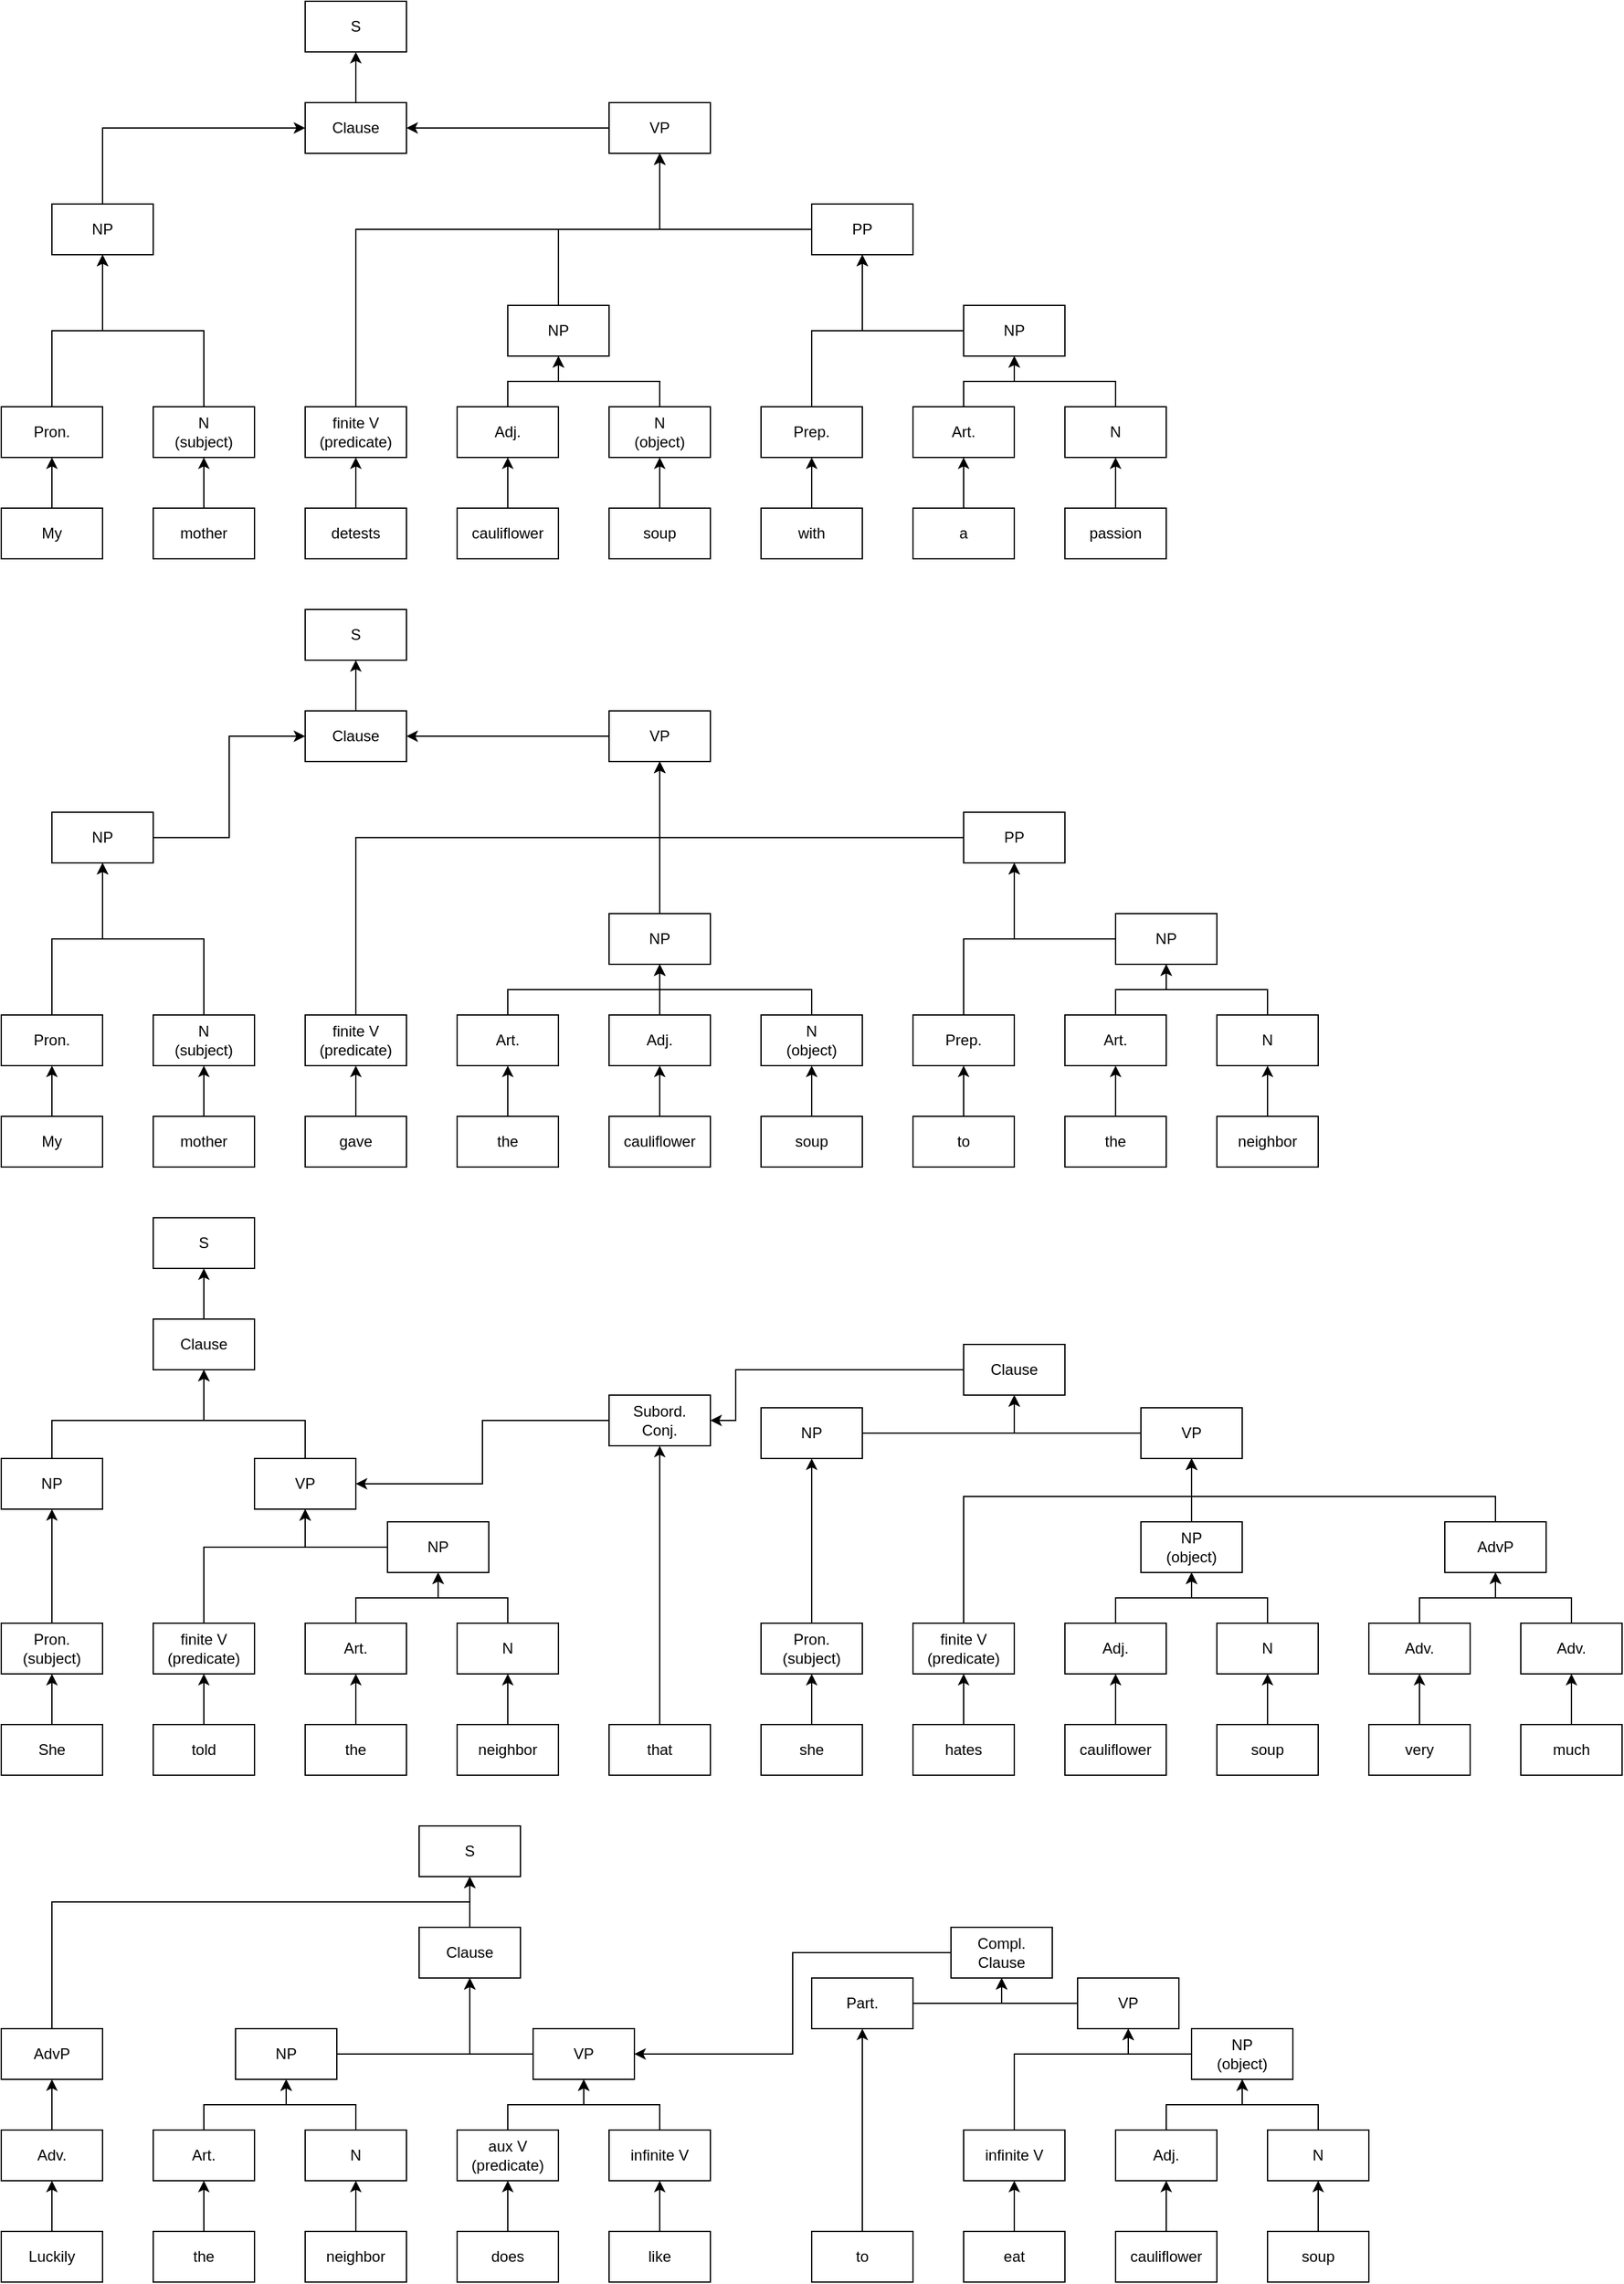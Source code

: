 <mxfile version="13.9.7" type="device"><diagram id="Lov82mdwxHH2SQ1oH3or" name="Page-1"><mxGraphModel dx="1669" dy="843" grid="1" gridSize="10" guides="1" tooltips="0" connect="1" arrows="1" fold="1" page="1" pageScale="1" pageWidth="850" pageHeight="1100" math="0" shadow="0"><root><mxCell id="0"/><mxCell id="1" parent="0"/><mxCell id="cHuXBYVcxL9ldxtEDWFz-33" style="edgeStyle=orthogonalEdgeStyle;rounded=0;orthogonalLoop=1;jettySize=auto;html=1;" parent="1" source="cHuXBYVcxL9ldxtEDWFz-1" target="cHuXBYVcxL9ldxtEDWFz-10" edge="1"><mxGeometry relative="1" as="geometry"/></mxCell><mxCell id="cHuXBYVcxL9ldxtEDWFz-1" value="&lt;div&gt;My&lt;/div&gt;" style="rounded=0;whiteSpace=wrap;html=1;" parent="1" vertex="1"><mxGeometry x="80" y="520" width="80" height="40" as="geometry"/></mxCell><mxCell id="cHuXBYVcxL9ldxtEDWFz-32" style="edgeStyle=orthogonalEdgeStyle;rounded=0;orthogonalLoop=1;jettySize=auto;html=1;" parent="1" source="cHuXBYVcxL9ldxtEDWFz-3" target="cHuXBYVcxL9ldxtEDWFz-11" edge="1"><mxGeometry relative="1" as="geometry"/></mxCell><mxCell id="cHuXBYVcxL9ldxtEDWFz-3" value="mother" style="rounded=0;whiteSpace=wrap;html=1;" parent="1" vertex="1"><mxGeometry x="200" y="520" width="80" height="40" as="geometry"/></mxCell><mxCell id="cHuXBYVcxL9ldxtEDWFz-31" style="edgeStyle=orthogonalEdgeStyle;rounded=0;orthogonalLoop=1;jettySize=auto;html=1;" parent="1" source="cHuXBYVcxL9ldxtEDWFz-4" target="cHuXBYVcxL9ldxtEDWFz-12" edge="1"><mxGeometry relative="1" as="geometry"/></mxCell><mxCell id="cHuXBYVcxL9ldxtEDWFz-4" value="detests" style="rounded=0;whiteSpace=wrap;html=1;" parent="1" vertex="1"><mxGeometry x="320" y="520" width="80" height="40" as="geometry"/></mxCell><mxCell id="cHuXBYVcxL9ldxtEDWFz-30" style="edgeStyle=orthogonalEdgeStyle;rounded=0;orthogonalLoop=1;jettySize=auto;html=1;" parent="1" source="cHuXBYVcxL9ldxtEDWFz-5" target="cHuXBYVcxL9ldxtEDWFz-13" edge="1"><mxGeometry relative="1" as="geometry"/></mxCell><mxCell id="cHuXBYVcxL9ldxtEDWFz-5" value="cauliflower" style="rounded=0;whiteSpace=wrap;html=1;" parent="1" vertex="1"><mxGeometry x="440" y="520" width="80" height="40" as="geometry"/></mxCell><mxCell id="cHuXBYVcxL9ldxtEDWFz-29" style="edgeStyle=orthogonalEdgeStyle;rounded=0;orthogonalLoop=1;jettySize=auto;html=1;entryX=0.5;entryY=1;entryDx=0;entryDy=0;" parent="1" source="cHuXBYVcxL9ldxtEDWFz-6" target="cHuXBYVcxL9ldxtEDWFz-14" edge="1"><mxGeometry relative="1" as="geometry"/></mxCell><mxCell id="cHuXBYVcxL9ldxtEDWFz-6" value="soup" style="rounded=0;whiteSpace=wrap;html=1;" parent="1" vertex="1"><mxGeometry x="560" y="520" width="80" height="40" as="geometry"/></mxCell><mxCell id="cHuXBYVcxL9ldxtEDWFz-28" style="edgeStyle=orthogonalEdgeStyle;rounded=0;orthogonalLoop=1;jettySize=auto;html=1;entryX=0.5;entryY=1;entryDx=0;entryDy=0;" parent="1" source="cHuXBYVcxL9ldxtEDWFz-7" target="cHuXBYVcxL9ldxtEDWFz-15" edge="1"><mxGeometry relative="1" as="geometry"/></mxCell><mxCell id="cHuXBYVcxL9ldxtEDWFz-7" value="with" style="rounded=0;whiteSpace=wrap;html=1;" parent="1" vertex="1"><mxGeometry x="680" y="520" width="80" height="40" as="geometry"/></mxCell><mxCell id="cHuXBYVcxL9ldxtEDWFz-26" style="edgeStyle=orthogonalEdgeStyle;rounded=0;orthogonalLoop=1;jettySize=auto;html=1;entryX=0.5;entryY=1;entryDx=0;entryDy=0;" parent="1" source="cHuXBYVcxL9ldxtEDWFz-8" target="cHuXBYVcxL9ldxtEDWFz-16" edge="1"><mxGeometry relative="1" as="geometry"/></mxCell><mxCell id="cHuXBYVcxL9ldxtEDWFz-8" value="a" style="rounded=0;whiteSpace=wrap;html=1;" parent="1" vertex="1"><mxGeometry x="800" y="520" width="80" height="40" as="geometry"/></mxCell><mxCell id="cHuXBYVcxL9ldxtEDWFz-27" style="edgeStyle=orthogonalEdgeStyle;rounded=0;orthogonalLoop=1;jettySize=auto;html=1;" parent="1" source="cHuXBYVcxL9ldxtEDWFz-9" target="cHuXBYVcxL9ldxtEDWFz-17" edge="1"><mxGeometry relative="1" as="geometry"/></mxCell><mxCell id="cHuXBYVcxL9ldxtEDWFz-9" value="passion" style="rounded=0;whiteSpace=wrap;html=1;" parent="1" vertex="1"><mxGeometry x="920" y="520" width="80" height="40" as="geometry"/></mxCell><mxCell id="cHuXBYVcxL9ldxtEDWFz-34" style="edgeStyle=orthogonalEdgeStyle;rounded=0;orthogonalLoop=1;jettySize=auto;html=1;" parent="1" source="cHuXBYVcxL9ldxtEDWFz-10" target="cHuXBYVcxL9ldxtEDWFz-18" edge="1"><mxGeometry relative="1" as="geometry"/></mxCell><mxCell id="cHuXBYVcxL9ldxtEDWFz-10" value="Pron." style="rounded=0;whiteSpace=wrap;html=1;" parent="1" vertex="1"><mxGeometry x="80" y="440" width="80" height="40" as="geometry"/></mxCell><mxCell id="cHuXBYVcxL9ldxtEDWFz-35" style="edgeStyle=orthogonalEdgeStyle;rounded=0;orthogonalLoop=1;jettySize=auto;html=1;" parent="1" source="cHuXBYVcxL9ldxtEDWFz-11" target="cHuXBYVcxL9ldxtEDWFz-18" edge="1"><mxGeometry relative="1" as="geometry"/></mxCell><mxCell id="cHuXBYVcxL9ldxtEDWFz-11" value="N&lt;br&gt;(subject)" style="rounded=0;whiteSpace=wrap;html=1;" parent="1" vertex="1"><mxGeometry x="200" y="440" width="80" height="40" as="geometry"/></mxCell><mxCell id="UGsY1b5P3-I2rY5894n2-2" style="edgeStyle=orthogonalEdgeStyle;rounded=0;orthogonalLoop=1;jettySize=auto;html=1;" edge="1" parent="1" source="cHuXBYVcxL9ldxtEDWFz-12" target="cHuXBYVcxL9ldxtEDWFz-25"><mxGeometry relative="1" as="geometry"><Array as="points"><mxPoint x="360" y="300"/><mxPoint x="600" y="300"/></Array></mxGeometry></mxCell><mxCell id="cHuXBYVcxL9ldxtEDWFz-12" value="finite V&lt;br&gt;(predicate)" style="rounded=0;whiteSpace=wrap;html=1;" parent="1" vertex="1"><mxGeometry x="320" y="440" width="80" height="40" as="geometry"/></mxCell><mxCell id="cHuXBYVcxL9ldxtEDWFz-36" style="edgeStyle=orthogonalEdgeStyle;rounded=0;orthogonalLoop=1;jettySize=auto;html=1;" parent="1" source="cHuXBYVcxL9ldxtEDWFz-13" target="cHuXBYVcxL9ldxtEDWFz-22" edge="1"><mxGeometry relative="1" as="geometry"/></mxCell><mxCell id="cHuXBYVcxL9ldxtEDWFz-13" value="Adj." style="rounded=0;whiteSpace=wrap;html=1;" parent="1" vertex="1"><mxGeometry x="440" y="440" width="80" height="40" as="geometry"/></mxCell><mxCell id="cHuXBYVcxL9ldxtEDWFz-38" style="edgeStyle=orthogonalEdgeStyle;rounded=0;orthogonalLoop=1;jettySize=auto;html=1;" parent="1" source="cHuXBYVcxL9ldxtEDWFz-14" target="cHuXBYVcxL9ldxtEDWFz-22" edge="1"><mxGeometry relative="1" as="geometry"/></mxCell><mxCell id="cHuXBYVcxL9ldxtEDWFz-14" value="N&lt;br&gt;(object)" style="rounded=0;whiteSpace=wrap;html=1;" parent="1" vertex="1"><mxGeometry x="560" y="440" width="80" height="40" as="geometry"/></mxCell><mxCell id="cHuXBYVcxL9ldxtEDWFz-41" style="edgeStyle=orthogonalEdgeStyle;rounded=0;orthogonalLoop=1;jettySize=auto;html=1;" parent="1" source="cHuXBYVcxL9ldxtEDWFz-15" target="cHuXBYVcxL9ldxtEDWFz-23" edge="1"><mxGeometry relative="1" as="geometry"/></mxCell><mxCell id="cHuXBYVcxL9ldxtEDWFz-15" value="Prep." style="rounded=0;whiteSpace=wrap;html=1;" parent="1" vertex="1"><mxGeometry x="680" y="440" width="80" height="40" as="geometry"/></mxCell><mxCell id="cHuXBYVcxL9ldxtEDWFz-39" style="edgeStyle=orthogonalEdgeStyle;rounded=0;orthogonalLoop=1;jettySize=auto;html=1;" parent="1" source="cHuXBYVcxL9ldxtEDWFz-16" target="cHuXBYVcxL9ldxtEDWFz-24" edge="1"><mxGeometry relative="1" as="geometry"/></mxCell><mxCell id="cHuXBYVcxL9ldxtEDWFz-16" value="Art." style="rounded=0;whiteSpace=wrap;html=1;" parent="1" vertex="1"><mxGeometry x="800" y="440" width="80" height="40" as="geometry"/></mxCell><mxCell id="cHuXBYVcxL9ldxtEDWFz-40" style="edgeStyle=orthogonalEdgeStyle;rounded=0;orthogonalLoop=1;jettySize=auto;html=1;" parent="1" source="cHuXBYVcxL9ldxtEDWFz-17" target="cHuXBYVcxL9ldxtEDWFz-24" edge="1"><mxGeometry relative="1" as="geometry"/></mxCell><mxCell id="cHuXBYVcxL9ldxtEDWFz-17" value="N" style="rounded=0;whiteSpace=wrap;html=1;" parent="1" vertex="1"><mxGeometry x="920" y="440" width="80" height="40" as="geometry"/></mxCell><mxCell id="UGsY1b5P3-I2rY5894n2-133" style="edgeStyle=orthogonalEdgeStyle;rounded=0;orthogonalLoop=1;jettySize=auto;html=1;" edge="1" parent="1" source="cHuXBYVcxL9ldxtEDWFz-18" target="UGsY1b5P3-I2rY5894n2-130"><mxGeometry relative="1" as="geometry"><Array as="points"><mxPoint x="160" y="220"/></Array></mxGeometry></mxCell><mxCell id="cHuXBYVcxL9ldxtEDWFz-18" value="NP" style="rounded=0;whiteSpace=wrap;html=1;" parent="1" vertex="1"><mxGeometry x="120" y="280" width="80" height="40" as="geometry"/></mxCell><mxCell id="UGsY1b5P3-I2rY5894n2-1" style="edgeStyle=orthogonalEdgeStyle;rounded=0;orthogonalLoop=1;jettySize=auto;html=1;" edge="1" parent="1" source="cHuXBYVcxL9ldxtEDWFz-22" target="cHuXBYVcxL9ldxtEDWFz-25"><mxGeometry relative="1" as="geometry"/></mxCell><mxCell id="cHuXBYVcxL9ldxtEDWFz-22" value="NP" style="rounded=0;whiteSpace=wrap;html=1;" parent="1" vertex="1"><mxGeometry x="480" y="360" width="80" height="40" as="geometry"/></mxCell><mxCell id="cHuXBYVcxL9ldxtEDWFz-47" style="edgeStyle=orthogonalEdgeStyle;rounded=0;orthogonalLoop=1;jettySize=auto;html=1;" parent="1" source="cHuXBYVcxL9ldxtEDWFz-23" target="cHuXBYVcxL9ldxtEDWFz-25" edge="1"><mxGeometry relative="1" as="geometry"/></mxCell><mxCell id="cHuXBYVcxL9ldxtEDWFz-23" value="PP" style="rounded=0;whiteSpace=wrap;html=1;" parent="1" vertex="1"><mxGeometry x="720" y="280" width="80" height="40" as="geometry"/></mxCell><mxCell id="cHuXBYVcxL9ldxtEDWFz-42" style="edgeStyle=orthogonalEdgeStyle;rounded=0;orthogonalLoop=1;jettySize=auto;html=1;" parent="1" source="cHuXBYVcxL9ldxtEDWFz-24" target="cHuXBYVcxL9ldxtEDWFz-23" edge="1"><mxGeometry relative="1" as="geometry"/></mxCell><mxCell id="cHuXBYVcxL9ldxtEDWFz-24" value="NP" style="rounded=0;whiteSpace=wrap;html=1;" parent="1" vertex="1"><mxGeometry x="840" y="360" width="80" height="40" as="geometry"/></mxCell><mxCell id="UGsY1b5P3-I2rY5894n2-132" style="edgeStyle=orthogonalEdgeStyle;rounded=0;orthogonalLoop=1;jettySize=auto;html=1;" edge="1" parent="1" source="cHuXBYVcxL9ldxtEDWFz-25" target="UGsY1b5P3-I2rY5894n2-130"><mxGeometry relative="1" as="geometry"/></mxCell><mxCell id="cHuXBYVcxL9ldxtEDWFz-25" value="VP" style="rounded=0;whiteSpace=wrap;html=1;" parent="1" vertex="1"><mxGeometry x="560" y="200" width="80" height="40" as="geometry"/></mxCell><mxCell id="UGsY1b5P3-I2rY5894n2-3" style="edgeStyle=orthogonalEdgeStyle;rounded=0;orthogonalLoop=1;jettySize=auto;html=1;" edge="1" parent="1" source="UGsY1b5P3-I2rY5894n2-4" target="UGsY1b5P3-I2rY5894n2-20"><mxGeometry relative="1" as="geometry"/></mxCell><mxCell id="UGsY1b5P3-I2rY5894n2-4" value="&lt;div&gt;My&lt;/div&gt;" style="rounded=0;whiteSpace=wrap;html=1;" vertex="1" parent="1"><mxGeometry x="80" y="1000" width="80" height="40" as="geometry"/></mxCell><mxCell id="UGsY1b5P3-I2rY5894n2-5" style="edgeStyle=orthogonalEdgeStyle;rounded=0;orthogonalLoop=1;jettySize=auto;html=1;" edge="1" parent="1" source="UGsY1b5P3-I2rY5894n2-6" target="UGsY1b5P3-I2rY5894n2-22"><mxGeometry relative="1" as="geometry"/></mxCell><mxCell id="UGsY1b5P3-I2rY5894n2-6" value="mother" style="rounded=0;whiteSpace=wrap;html=1;" vertex="1" parent="1"><mxGeometry x="200" y="1000" width="80" height="40" as="geometry"/></mxCell><mxCell id="UGsY1b5P3-I2rY5894n2-7" style="edgeStyle=orthogonalEdgeStyle;rounded=0;orthogonalLoop=1;jettySize=auto;html=1;" edge="1" parent="1" source="UGsY1b5P3-I2rY5894n2-8" target="UGsY1b5P3-I2rY5894n2-24"><mxGeometry relative="1" as="geometry"/></mxCell><mxCell id="UGsY1b5P3-I2rY5894n2-8" value="gave" style="rounded=0;whiteSpace=wrap;html=1;" vertex="1" parent="1"><mxGeometry x="320" y="1000" width="80" height="40" as="geometry"/></mxCell><mxCell id="UGsY1b5P3-I2rY5894n2-9" style="edgeStyle=orthogonalEdgeStyle;rounded=0;orthogonalLoop=1;jettySize=auto;html=1;" edge="1" parent="1" source="UGsY1b5P3-I2rY5894n2-10" target="UGsY1b5P3-I2rY5894n2-26"><mxGeometry relative="1" as="geometry"/></mxCell><mxCell id="UGsY1b5P3-I2rY5894n2-10" value="cauliflower" style="rounded=0;whiteSpace=wrap;html=1;" vertex="1" parent="1"><mxGeometry x="560" y="1000" width="80" height="40" as="geometry"/></mxCell><mxCell id="UGsY1b5P3-I2rY5894n2-11" style="edgeStyle=orthogonalEdgeStyle;rounded=0;orthogonalLoop=1;jettySize=auto;html=1;entryX=0.5;entryY=1;entryDx=0;entryDy=0;" edge="1" parent="1" source="UGsY1b5P3-I2rY5894n2-12" target="UGsY1b5P3-I2rY5894n2-28"><mxGeometry relative="1" as="geometry"/></mxCell><mxCell id="UGsY1b5P3-I2rY5894n2-12" value="soup" style="rounded=0;whiteSpace=wrap;html=1;" vertex="1" parent="1"><mxGeometry x="680" y="1000" width="80" height="40" as="geometry"/></mxCell><mxCell id="UGsY1b5P3-I2rY5894n2-13" style="edgeStyle=orthogonalEdgeStyle;rounded=0;orthogonalLoop=1;jettySize=auto;html=1;entryX=0.5;entryY=1;entryDx=0;entryDy=0;" edge="1" parent="1" source="UGsY1b5P3-I2rY5894n2-14" target="UGsY1b5P3-I2rY5894n2-30"><mxGeometry relative="1" as="geometry"/></mxCell><mxCell id="UGsY1b5P3-I2rY5894n2-14" value="to" style="rounded=0;whiteSpace=wrap;html=1;" vertex="1" parent="1"><mxGeometry x="800" y="1000" width="80" height="40" as="geometry"/></mxCell><mxCell id="UGsY1b5P3-I2rY5894n2-15" style="edgeStyle=orthogonalEdgeStyle;rounded=0;orthogonalLoop=1;jettySize=auto;html=1;entryX=0.5;entryY=1;entryDx=0;entryDy=0;" edge="1" parent="1" source="UGsY1b5P3-I2rY5894n2-16" target="UGsY1b5P3-I2rY5894n2-32"><mxGeometry relative="1" as="geometry"/></mxCell><mxCell id="UGsY1b5P3-I2rY5894n2-16" value="the" style="rounded=0;whiteSpace=wrap;html=1;" vertex="1" parent="1"><mxGeometry x="920" y="1000" width="80" height="40" as="geometry"/></mxCell><mxCell id="UGsY1b5P3-I2rY5894n2-17" style="edgeStyle=orthogonalEdgeStyle;rounded=0;orthogonalLoop=1;jettySize=auto;html=1;" edge="1" parent="1" source="UGsY1b5P3-I2rY5894n2-18" target="UGsY1b5P3-I2rY5894n2-34"><mxGeometry relative="1" as="geometry"/></mxCell><mxCell id="UGsY1b5P3-I2rY5894n2-18" value="neighbor" style="rounded=0;whiteSpace=wrap;html=1;" vertex="1" parent="1"><mxGeometry x="1040" y="1000" width="80" height="40" as="geometry"/></mxCell><mxCell id="UGsY1b5P3-I2rY5894n2-19" style="edgeStyle=orthogonalEdgeStyle;rounded=0;orthogonalLoop=1;jettySize=auto;html=1;" edge="1" parent="1" source="UGsY1b5P3-I2rY5894n2-20" target="UGsY1b5P3-I2rY5894n2-36"><mxGeometry relative="1" as="geometry"/></mxCell><mxCell id="UGsY1b5P3-I2rY5894n2-20" value="Pron." style="rounded=0;whiteSpace=wrap;html=1;" vertex="1" parent="1"><mxGeometry x="80" y="920" width="80" height="40" as="geometry"/></mxCell><mxCell id="UGsY1b5P3-I2rY5894n2-21" style="edgeStyle=orthogonalEdgeStyle;rounded=0;orthogonalLoop=1;jettySize=auto;html=1;" edge="1" parent="1" source="UGsY1b5P3-I2rY5894n2-22" target="UGsY1b5P3-I2rY5894n2-36"><mxGeometry relative="1" as="geometry"/></mxCell><mxCell id="UGsY1b5P3-I2rY5894n2-22" value="N&lt;br&gt;(subject)" style="rounded=0;whiteSpace=wrap;html=1;" vertex="1" parent="1"><mxGeometry x="200" y="920" width="80" height="40" as="geometry"/></mxCell><mxCell id="UGsY1b5P3-I2rY5894n2-23" style="edgeStyle=orthogonalEdgeStyle;rounded=0;orthogonalLoop=1;jettySize=auto;html=1;" edge="1" parent="1" source="UGsY1b5P3-I2rY5894n2-24" target="UGsY1b5P3-I2rY5894n2-45"><mxGeometry relative="1" as="geometry"><Array as="points"><mxPoint x="360" y="780"/><mxPoint x="600" y="780"/></Array></mxGeometry></mxCell><mxCell id="UGsY1b5P3-I2rY5894n2-24" value="finite V&lt;br&gt;(predicate)" style="rounded=0;whiteSpace=wrap;html=1;" vertex="1" parent="1"><mxGeometry x="320" y="920" width="80" height="40" as="geometry"/></mxCell><mxCell id="UGsY1b5P3-I2rY5894n2-25" style="edgeStyle=orthogonalEdgeStyle;rounded=0;orthogonalLoop=1;jettySize=auto;html=1;" edge="1" parent="1" source="UGsY1b5P3-I2rY5894n2-26" target="UGsY1b5P3-I2rY5894n2-39"><mxGeometry relative="1" as="geometry"/></mxCell><mxCell id="UGsY1b5P3-I2rY5894n2-26" value="Adj." style="rounded=0;whiteSpace=wrap;html=1;" vertex="1" parent="1"><mxGeometry x="560" y="920" width="80" height="40" as="geometry"/></mxCell><mxCell id="UGsY1b5P3-I2rY5894n2-27" style="edgeStyle=orthogonalEdgeStyle;rounded=0;orthogonalLoop=1;jettySize=auto;html=1;" edge="1" parent="1" source="UGsY1b5P3-I2rY5894n2-28" target="UGsY1b5P3-I2rY5894n2-39"><mxGeometry relative="1" as="geometry"><Array as="points"><mxPoint x="720" y="900"/><mxPoint x="600" y="900"/></Array></mxGeometry></mxCell><mxCell id="UGsY1b5P3-I2rY5894n2-28" value="N&lt;br&gt;(object)" style="rounded=0;whiteSpace=wrap;html=1;" vertex="1" parent="1"><mxGeometry x="680" y="920" width="80" height="40" as="geometry"/></mxCell><mxCell id="UGsY1b5P3-I2rY5894n2-29" style="edgeStyle=orthogonalEdgeStyle;rounded=0;orthogonalLoop=1;jettySize=auto;html=1;" edge="1" parent="1" source="UGsY1b5P3-I2rY5894n2-30" target="UGsY1b5P3-I2rY5894n2-41"><mxGeometry relative="1" as="geometry"/></mxCell><mxCell id="UGsY1b5P3-I2rY5894n2-30" value="Prep." style="rounded=0;whiteSpace=wrap;html=1;" vertex="1" parent="1"><mxGeometry x="800" y="920" width="80" height="40" as="geometry"/></mxCell><mxCell id="UGsY1b5P3-I2rY5894n2-31" style="edgeStyle=orthogonalEdgeStyle;rounded=0;orthogonalLoop=1;jettySize=auto;html=1;" edge="1" parent="1" source="UGsY1b5P3-I2rY5894n2-32" target="UGsY1b5P3-I2rY5894n2-43"><mxGeometry relative="1" as="geometry"/></mxCell><mxCell id="UGsY1b5P3-I2rY5894n2-32" value="Art." style="rounded=0;whiteSpace=wrap;html=1;" vertex="1" parent="1"><mxGeometry x="920" y="920" width="80" height="40" as="geometry"/></mxCell><mxCell id="UGsY1b5P3-I2rY5894n2-33" style="edgeStyle=orthogonalEdgeStyle;rounded=0;orthogonalLoop=1;jettySize=auto;html=1;" edge="1" parent="1" source="UGsY1b5P3-I2rY5894n2-34" target="UGsY1b5P3-I2rY5894n2-43"><mxGeometry relative="1" as="geometry"/></mxCell><mxCell id="UGsY1b5P3-I2rY5894n2-34" value="N" style="rounded=0;whiteSpace=wrap;html=1;" vertex="1" parent="1"><mxGeometry x="1040" y="920" width="80" height="40" as="geometry"/></mxCell><mxCell id="UGsY1b5P3-I2rY5894n2-35" style="edgeStyle=orthogonalEdgeStyle;rounded=0;orthogonalLoop=1;jettySize=auto;html=1;entryX=0;entryY=0.5;entryDx=0;entryDy=0;" edge="1" parent="1" source="UGsY1b5P3-I2rY5894n2-36" target="UGsY1b5P3-I2rY5894n2-37"><mxGeometry relative="1" as="geometry"/></mxCell><mxCell id="UGsY1b5P3-I2rY5894n2-36" value="NP" style="rounded=0;whiteSpace=wrap;html=1;" vertex="1" parent="1"><mxGeometry x="120" y="760" width="80" height="40" as="geometry"/></mxCell><mxCell id="UGsY1b5P3-I2rY5894n2-128" style="edgeStyle=orthogonalEdgeStyle;rounded=0;orthogonalLoop=1;jettySize=auto;html=1;" edge="1" parent="1" source="UGsY1b5P3-I2rY5894n2-37" target="UGsY1b5P3-I2rY5894n2-127"><mxGeometry relative="1" as="geometry"/></mxCell><mxCell id="UGsY1b5P3-I2rY5894n2-37" value="Clause" style="rounded=0;whiteSpace=wrap;html=1;" vertex="1" parent="1"><mxGeometry x="320" y="680" width="80" height="40" as="geometry"/></mxCell><mxCell id="UGsY1b5P3-I2rY5894n2-38" style="edgeStyle=orthogonalEdgeStyle;rounded=0;orthogonalLoop=1;jettySize=auto;html=1;" edge="1" parent="1" source="UGsY1b5P3-I2rY5894n2-39" target="UGsY1b5P3-I2rY5894n2-45"><mxGeometry relative="1" as="geometry"/></mxCell><mxCell id="UGsY1b5P3-I2rY5894n2-39" value="NP" style="rounded=0;whiteSpace=wrap;html=1;" vertex="1" parent="1"><mxGeometry x="560" y="840" width="80" height="40" as="geometry"/></mxCell><mxCell id="UGsY1b5P3-I2rY5894n2-40" style="edgeStyle=orthogonalEdgeStyle;rounded=0;orthogonalLoop=1;jettySize=auto;html=1;" edge="1" parent="1" source="UGsY1b5P3-I2rY5894n2-41" target="UGsY1b5P3-I2rY5894n2-45"><mxGeometry relative="1" as="geometry"/></mxCell><mxCell id="UGsY1b5P3-I2rY5894n2-41" value="PP" style="rounded=0;whiteSpace=wrap;html=1;" vertex="1" parent="1"><mxGeometry x="840" y="760" width="80" height="40" as="geometry"/></mxCell><mxCell id="UGsY1b5P3-I2rY5894n2-42" style="edgeStyle=orthogonalEdgeStyle;rounded=0;orthogonalLoop=1;jettySize=auto;html=1;" edge="1" parent="1" source="UGsY1b5P3-I2rY5894n2-43" target="UGsY1b5P3-I2rY5894n2-41"><mxGeometry relative="1" as="geometry"/></mxCell><mxCell id="UGsY1b5P3-I2rY5894n2-43" value="NP" style="rounded=0;whiteSpace=wrap;html=1;" vertex="1" parent="1"><mxGeometry x="960" y="840" width="80" height="40" as="geometry"/></mxCell><mxCell id="UGsY1b5P3-I2rY5894n2-44" style="edgeStyle=orthogonalEdgeStyle;rounded=0;orthogonalLoop=1;jettySize=auto;html=1;entryX=1;entryY=0.5;entryDx=0;entryDy=0;" edge="1" parent="1" source="UGsY1b5P3-I2rY5894n2-45" target="UGsY1b5P3-I2rY5894n2-37"><mxGeometry relative="1" as="geometry"/></mxCell><mxCell id="UGsY1b5P3-I2rY5894n2-45" value="VP" style="rounded=0;whiteSpace=wrap;html=1;" vertex="1" parent="1"><mxGeometry x="560" y="680" width="80" height="40" as="geometry"/></mxCell><mxCell id="UGsY1b5P3-I2rY5894n2-46" style="edgeStyle=orthogonalEdgeStyle;rounded=0;orthogonalLoop=1;jettySize=auto;html=1;entryX=0.5;entryY=1;entryDx=0;entryDy=0;" edge="1" parent="1" source="UGsY1b5P3-I2rY5894n2-47" target="UGsY1b5P3-I2rY5894n2-48"><mxGeometry relative="1" as="geometry"/></mxCell><mxCell id="UGsY1b5P3-I2rY5894n2-47" value="the" style="rounded=0;whiteSpace=wrap;html=1;" vertex="1" parent="1"><mxGeometry x="440" y="1000" width="80" height="40" as="geometry"/></mxCell><mxCell id="UGsY1b5P3-I2rY5894n2-49" style="edgeStyle=orthogonalEdgeStyle;rounded=0;orthogonalLoop=1;jettySize=auto;html=1;" edge="1" parent="1" source="UGsY1b5P3-I2rY5894n2-48" target="UGsY1b5P3-I2rY5894n2-39"><mxGeometry relative="1" as="geometry"><Array as="points"><mxPoint x="480" y="900"/><mxPoint x="600" y="900"/></Array></mxGeometry></mxCell><mxCell id="UGsY1b5P3-I2rY5894n2-48" value="Art." style="rounded=0;whiteSpace=wrap;html=1;" vertex="1" parent="1"><mxGeometry x="440" y="920" width="80" height="40" as="geometry"/></mxCell><mxCell id="UGsY1b5P3-I2rY5894n2-50" style="edgeStyle=orthogonalEdgeStyle;rounded=0;orthogonalLoop=1;jettySize=auto;html=1;" edge="1" parent="1" source="UGsY1b5P3-I2rY5894n2-51" target="UGsY1b5P3-I2rY5894n2-67"><mxGeometry relative="1" as="geometry"/></mxCell><mxCell id="UGsY1b5P3-I2rY5894n2-51" value="She" style="rounded=0;whiteSpace=wrap;html=1;" vertex="1" parent="1"><mxGeometry x="80" y="1480" width="80" height="40" as="geometry"/></mxCell><mxCell id="UGsY1b5P3-I2rY5894n2-52" style="edgeStyle=orthogonalEdgeStyle;rounded=0;orthogonalLoop=1;jettySize=auto;html=1;" edge="1" parent="1" source="UGsY1b5P3-I2rY5894n2-53" target="UGsY1b5P3-I2rY5894n2-69"><mxGeometry relative="1" as="geometry"/></mxCell><mxCell id="UGsY1b5P3-I2rY5894n2-53" value="told" style="rounded=0;whiteSpace=wrap;html=1;" vertex="1" parent="1"><mxGeometry x="200" y="1480" width="80" height="40" as="geometry"/></mxCell><mxCell id="UGsY1b5P3-I2rY5894n2-54" style="edgeStyle=orthogonalEdgeStyle;rounded=0;orthogonalLoop=1;jettySize=auto;html=1;" edge="1" parent="1" source="UGsY1b5P3-I2rY5894n2-55" target="UGsY1b5P3-I2rY5894n2-71"><mxGeometry relative="1" as="geometry"/></mxCell><mxCell id="UGsY1b5P3-I2rY5894n2-55" value="hates" style="rounded=0;whiteSpace=wrap;html=1;" vertex="1" parent="1"><mxGeometry x="800" y="1480" width="80" height="40" as="geometry"/></mxCell><mxCell id="UGsY1b5P3-I2rY5894n2-56" style="edgeStyle=orthogonalEdgeStyle;rounded=0;orthogonalLoop=1;jettySize=auto;html=1;" edge="1" parent="1" source="UGsY1b5P3-I2rY5894n2-57" target="UGsY1b5P3-I2rY5894n2-73"><mxGeometry relative="1" as="geometry"/></mxCell><mxCell id="UGsY1b5P3-I2rY5894n2-57" value="cauliflower" style="rounded=0;whiteSpace=wrap;html=1;" vertex="1" parent="1"><mxGeometry x="920" y="1480" width="80" height="40" as="geometry"/></mxCell><mxCell id="UGsY1b5P3-I2rY5894n2-58" style="edgeStyle=orthogonalEdgeStyle;rounded=0;orthogonalLoop=1;jettySize=auto;html=1;entryX=0.5;entryY=1;entryDx=0;entryDy=0;" edge="1" parent="1" source="UGsY1b5P3-I2rY5894n2-59" target="UGsY1b5P3-I2rY5894n2-75"><mxGeometry relative="1" as="geometry"/></mxCell><mxCell id="UGsY1b5P3-I2rY5894n2-59" value="soup" style="rounded=0;whiteSpace=wrap;html=1;" vertex="1" parent="1"><mxGeometry x="1040" y="1480" width="80" height="40" as="geometry"/></mxCell><mxCell id="UGsY1b5P3-I2rY5894n2-60" style="edgeStyle=orthogonalEdgeStyle;rounded=0;orthogonalLoop=1;jettySize=auto;html=1;entryX=0.5;entryY=1;entryDx=0;entryDy=0;" edge="1" parent="1" source="UGsY1b5P3-I2rY5894n2-61" target="UGsY1b5P3-I2rY5894n2-77"><mxGeometry relative="1" as="geometry"/></mxCell><mxCell id="UGsY1b5P3-I2rY5894n2-61" value="very" style="rounded=0;whiteSpace=wrap;html=1;" vertex="1" parent="1"><mxGeometry x="1160" y="1480" width="80" height="40" as="geometry"/></mxCell><mxCell id="UGsY1b5P3-I2rY5894n2-62" style="edgeStyle=orthogonalEdgeStyle;rounded=0;orthogonalLoop=1;jettySize=auto;html=1;entryX=0.5;entryY=1;entryDx=0;entryDy=0;" edge="1" parent="1" source="UGsY1b5P3-I2rY5894n2-63" target="UGsY1b5P3-I2rY5894n2-79"><mxGeometry relative="1" as="geometry"/></mxCell><mxCell id="UGsY1b5P3-I2rY5894n2-63" value="the" style="rounded=0;whiteSpace=wrap;html=1;" vertex="1" parent="1"><mxGeometry x="320" y="1480" width="80" height="40" as="geometry"/></mxCell><mxCell id="UGsY1b5P3-I2rY5894n2-64" style="edgeStyle=orthogonalEdgeStyle;rounded=0;orthogonalLoop=1;jettySize=auto;html=1;" edge="1" parent="1" source="UGsY1b5P3-I2rY5894n2-65" target="UGsY1b5P3-I2rY5894n2-81"><mxGeometry relative="1" as="geometry"/></mxCell><mxCell id="UGsY1b5P3-I2rY5894n2-65" value="neighbor" style="rounded=0;whiteSpace=wrap;html=1;" vertex="1" parent="1"><mxGeometry x="440" y="1480" width="80" height="40" as="geometry"/></mxCell><mxCell id="UGsY1b5P3-I2rY5894n2-115" style="edgeStyle=orthogonalEdgeStyle;rounded=0;orthogonalLoop=1;jettySize=auto;html=1;" edge="1" parent="1" source="UGsY1b5P3-I2rY5894n2-67" target="UGsY1b5P3-I2rY5894n2-114"><mxGeometry relative="1" as="geometry"/></mxCell><mxCell id="UGsY1b5P3-I2rY5894n2-67" value="Pron.&lt;br&gt;(subject)" style="rounded=0;whiteSpace=wrap;html=1;" vertex="1" parent="1"><mxGeometry x="80" y="1400" width="80" height="40" as="geometry"/></mxCell><mxCell id="UGsY1b5P3-I2rY5894n2-68" style="edgeStyle=orthogonalEdgeStyle;rounded=0;orthogonalLoop=1;jettySize=auto;html=1;" edge="1" parent="1" source="UGsY1b5P3-I2rY5894n2-69" target="UGsY1b5P3-I2rY5894n2-83"><mxGeometry relative="1" as="geometry"><Array as="points"><mxPoint x="240" y="1340"/><mxPoint x="320" y="1340"/></Array></mxGeometry></mxCell><mxCell id="UGsY1b5P3-I2rY5894n2-69" value="finite V&lt;br&gt;(predicate)" style="rounded=0;whiteSpace=wrap;html=1;" vertex="1" parent="1"><mxGeometry x="200" y="1400" width="80" height="40" as="geometry"/></mxCell><mxCell id="UGsY1b5P3-I2rY5894n2-124" style="edgeStyle=orthogonalEdgeStyle;rounded=0;orthogonalLoop=1;jettySize=auto;html=1;" edge="1" parent="1" source="UGsY1b5P3-I2rY5894n2-71" target="UGsY1b5P3-I2rY5894n2-92"><mxGeometry relative="1" as="geometry"><Array as="points"><mxPoint x="840" y="1300"/><mxPoint x="1020" y="1300"/></Array></mxGeometry></mxCell><mxCell id="UGsY1b5P3-I2rY5894n2-71" value="finite V&lt;br&gt;(predicate)" style="rounded=0;whiteSpace=wrap;html=1;" vertex="1" parent="1"><mxGeometry x="800" y="1400" width="80" height="40" as="geometry"/></mxCell><mxCell id="UGsY1b5P3-I2rY5894n2-72" style="edgeStyle=orthogonalEdgeStyle;rounded=0;orthogonalLoop=1;jettySize=auto;html=1;" edge="1" parent="1" source="UGsY1b5P3-I2rY5894n2-73" target="UGsY1b5P3-I2rY5894n2-86"><mxGeometry relative="1" as="geometry"/></mxCell><mxCell id="UGsY1b5P3-I2rY5894n2-73" value="Adj." style="rounded=0;whiteSpace=wrap;html=1;" vertex="1" parent="1"><mxGeometry x="920" y="1400" width="80" height="40" as="geometry"/></mxCell><mxCell id="UGsY1b5P3-I2rY5894n2-105" style="edgeStyle=orthogonalEdgeStyle;rounded=0;orthogonalLoop=1;jettySize=auto;html=1;" edge="1" parent="1" source="UGsY1b5P3-I2rY5894n2-75" target="UGsY1b5P3-I2rY5894n2-86"><mxGeometry relative="1" as="geometry"/></mxCell><mxCell id="UGsY1b5P3-I2rY5894n2-75" value="N" style="rounded=0;whiteSpace=wrap;html=1;" vertex="1" parent="1"><mxGeometry x="1040" y="1400" width="80" height="40" as="geometry"/></mxCell><mxCell id="UGsY1b5P3-I2rY5894n2-121" style="edgeStyle=orthogonalEdgeStyle;rounded=0;orthogonalLoop=1;jettySize=auto;html=1;" edge="1" parent="1" source="UGsY1b5P3-I2rY5894n2-77" target="UGsY1b5P3-I2rY5894n2-120"><mxGeometry relative="1" as="geometry"/></mxCell><mxCell id="UGsY1b5P3-I2rY5894n2-77" value="Adv." style="rounded=0;whiteSpace=wrap;html=1;" vertex="1" parent="1"><mxGeometry x="1160" y="1400" width="80" height="40" as="geometry"/></mxCell><mxCell id="UGsY1b5P3-I2rY5894n2-78" style="edgeStyle=orthogonalEdgeStyle;rounded=0;orthogonalLoop=1;jettySize=auto;html=1;" edge="1" parent="1" source="UGsY1b5P3-I2rY5894n2-79" target="UGsY1b5P3-I2rY5894n2-90"><mxGeometry relative="1" as="geometry"/></mxCell><mxCell id="UGsY1b5P3-I2rY5894n2-79" value="Art." style="rounded=0;whiteSpace=wrap;html=1;" vertex="1" parent="1"><mxGeometry x="320" y="1400" width="80" height="40" as="geometry"/></mxCell><mxCell id="UGsY1b5P3-I2rY5894n2-80" style="edgeStyle=orthogonalEdgeStyle;rounded=0;orthogonalLoop=1;jettySize=auto;html=1;" edge="1" parent="1" source="UGsY1b5P3-I2rY5894n2-81" target="UGsY1b5P3-I2rY5894n2-90"><mxGeometry relative="1" as="geometry"/></mxCell><mxCell id="UGsY1b5P3-I2rY5894n2-81" value="N" style="rounded=0;whiteSpace=wrap;html=1;" vertex="1" parent="1"><mxGeometry x="440" y="1400" width="80" height="40" as="geometry"/></mxCell><mxCell id="UGsY1b5P3-I2rY5894n2-101" style="edgeStyle=orthogonalEdgeStyle;rounded=0;orthogonalLoop=1;jettySize=auto;html=1;" edge="1" parent="1" source="UGsY1b5P3-I2rY5894n2-83" target="UGsY1b5P3-I2rY5894n2-84"><mxGeometry relative="1" as="geometry"><Array as="points"><mxPoint x="320" y="1240"/><mxPoint x="240" y="1240"/></Array></mxGeometry></mxCell><mxCell id="UGsY1b5P3-I2rY5894n2-83" value="VP" style="rounded=0;whiteSpace=wrap;html=1;" vertex="1" parent="1"><mxGeometry x="280" y="1270" width="80" height="40" as="geometry"/></mxCell><mxCell id="UGsY1b5P3-I2rY5894n2-139" style="edgeStyle=orthogonalEdgeStyle;rounded=0;orthogonalLoop=1;jettySize=auto;html=1;" edge="1" parent="1" source="UGsY1b5P3-I2rY5894n2-84" target="UGsY1b5P3-I2rY5894n2-136"><mxGeometry relative="1" as="geometry"/></mxCell><mxCell id="UGsY1b5P3-I2rY5894n2-84" value="Clause" style="rounded=0;whiteSpace=wrap;html=1;" vertex="1" parent="1"><mxGeometry x="200" y="1160" width="80" height="40" as="geometry"/></mxCell><mxCell id="UGsY1b5P3-I2rY5894n2-123" style="edgeStyle=orthogonalEdgeStyle;rounded=0;orthogonalLoop=1;jettySize=auto;html=1;" edge="1" parent="1" source="UGsY1b5P3-I2rY5894n2-86" target="UGsY1b5P3-I2rY5894n2-92"><mxGeometry relative="1" as="geometry"/></mxCell><mxCell id="UGsY1b5P3-I2rY5894n2-86" value="NP&lt;br&gt;(object)" style="rounded=0;whiteSpace=wrap;html=1;" vertex="1" parent="1"><mxGeometry x="980" y="1320" width="80" height="40" as="geometry"/></mxCell><mxCell id="UGsY1b5P3-I2rY5894n2-98" style="edgeStyle=orthogonalEdgeStyle;rounded=0;orthogonalLoop=1;jettySize=auto;html=1;" edge="1" parent="1" source="UGsY1b5P3-I2rY5894n2-90" target="UGsY1b5P3-I2rY5894n2-83"><mxGeometry relative="1" as="geometry"/></mxCell><mxCell id="UGsY1b5P3-I2rY5894n2-90" value="NP" style="rounded=0;whiteSpace=wrap;html=1;" vertex="1" parent="1"><mxGeometry x="385" y="1320" width="80" height="40" as="geometry"/></mxCell><mxCell id="UGsY1b5P3-I2rY5894n2-135" style="edgeStyle=orthogonalEdgeStyle;rounded=0;orthogonalLoop=1;jettySize=auto;html=1;" edge="1" parent="1" source="UGsY1b5P3-I2rY5894n2-92" target="UGsY1b5P3-I2rY5894n2-126"><mxGeometry relative="1" as="geometry"/></mxCell><mxCell id="UGsY1b5P3-I2rY5894n2-92" value="VP" style="rounded=0;whiteSpace=wrap;html=1;" vertex="1" parent="1"><mxGeometry x="980" y="1230" width="80" height="40" as="geometry"/></mxCell><mxCell id="UGsY1b5P3-I2rY5894n2-102" style="edgeStyle=orthogonalEdgeStyle;rounded=0;orthogonalLoop=1;jettySize=auto;html=1;" edge="1" parent="1" source="UGsY1b5P3-I2rY5894n2-103" target="UGsY1b5P3-I2rY5894n2-104"><mxGeometry relative="1" as="geometry"/></mxCell><mxCell id="UGsY1b5P3-I2rY5894n2-103" value="she" style="rounded=0;whiteSpace=wrap;html=1;" vertex="1" parent="1"><mxGeometry x="680" y="1480" width="80" height="40" as="geometry"/></mxCell><mxCell id="UGsY1b5P3-I2rY5894n2-113" style="edgeStyle=orthogonalEdgeStyle;rounded=0;orthogonalLoop=1;jettySize=auto;html=1;" edge="1" parent="1" source="UGsY1b5P3-I2rY5894n2-104" target="UGsY1b5P3-I2rY5894n2-112"><mxGeometry relative="1" as="geometry"/></mxCell><mxCell id="UGsY1b5P3-I2rY5894n2-104" value="Pron.&lt;br&gt;(subject)" style="rounded=0;whiteSpace=wrap;html=1;" vertex="1" parent="1"><mxGeometry x="680" y="1400" width="80" height="40" as="geometry"/></mxCell><mxCell id="UGsY1b5P3-I2rY5894n2-106" style="edgeStyle=orthogonalEdgeStyle;rounded=0;orthogonalLoop=1;jettySize=auto;html=1;entryX=0.5;entryY=1;entryDx=0;entryDy=0;" edge="1" parent="1" source="UGsY1b5P3-I2rY5894n2-107" target="UGsY1b5P3-I2rY5894n2-108"><mxGeometry relative="1" as="geometry"/></mxCell><mxCell id="UGsY1b5P3-I2rY5894n2-107" value="much" style="rounded=0;whiteSpace=wrap;html=1;" vertex="1" parent="1"><mxGeometry x="1280" y="1480" width="80" height="40" as="geometry"/></mxCell><mxCell id="UGsY1b5P3-I2rY5894n2-122" style="edgeStyle=orthogonalEdgeStyle;rounded=0;orthogonalLoop=1;jettySize=auto;html=1;" edge="1" parent="1" source="UGsY1b5P3-I2rY5894n2-108" target="UGsY1b5P3-I2rY5894n2-120"><mxGeometry relative="1" as="geometry"/></mxCell><mxCell id="UGsY1b5P3-I2rY5894n2-108" value="Adv." style="rounded=0;whiteSpace=wrap;html=1;" vertex="1" parent="1"><mxGeometry x="1280" y="1400" width="80" height="40" as="geometry"/></mxCell><mxCell id="UGsY1b5P3-I2rY5894n2-134" style="edgeStyle=orthogonalEdgeStyle;rounded=0;orthogonalLoop=1;jettySize=auto;html=1;" edge="1" parent="1" source="UGsY1b5P3-I2rY5894n2-112" target="UGsY1b5P3-I2rY5894n2-126"><mxGeometry relative="1" as="geometry"/></mxCell><mxCell id="UGsY1b5P3-I2rY5894n2-112" value="NP" style="rounded=0;whiteSpace=wrap;html=1;" vertex="1" parent="1"><mxGeometry x="680" y="1230" width="80" height="40" as="geometry"/></mxCell><mxCell id="UGsY1b5P3-I2rY5894n2-116" style="edgeStyle=orthogonalEdgeStyle;rounded=0;orthogonalLoop=1;jettySize=auto;html=1;" edge="1" parent="1" source="UGsY1b5P3-I2rY5894n2-114" target="UGsY1b5P3-I2rY5894n2-84"><mxGeometry relative="1" as="geometry"><Array as="points"><mxPoint x="120" y="1240"/><mxPoint x="240" y="1240"/></Array></mxGeometry></mxCell><mxCell id="UGsY1b5P3-I2rY5894n2-114" value="NP" style="rounded=0;whiteSpace=wrap;html=1;" vertex="1" parent="1"><mxGeometry x="80" y="1270" width="80" height="40" as="geometry"/></mxCell><mxCell id="UGsY1b5P3-I2rY5894n2-117" style="edgeStyle=orthogonalEdgeStyle;rounded=0;orthogonalLoop=1;jettySize=auto;html=1;entryX=0.5;entryY=1;entryDx=0;entryDy=0;" edge="1" parent="1" source="UGsY1b5P3-I2rY5894n2-118" target="UGsY1b5P3-I2rY5894n2-119"><mxGeometry relative="1" as="geometry"/></mxCell><mxCell id="UGsY1b5P3-I2rY5894n2-118" value="that" style="rounded=0;whiteSpace=wrap;html=1;" vertex="1" parent="1"><mxGeometry x="560" y="1480" width="80" height="40" as="geometry"/></mxCell><mxCell id="UGsY1b5P3-I2rY5894n2-141" style="edgeStyle=orthogonalEdgeStyle;rounded=0;orthogonalLoop=1;jettySize=auto;html=1;entryX=1;entryY=0.5;entryDx=0;entryDy=0;" edge="1" parent="1" source="UGsY1b5P3-I2rY5894n2-119" target="UGsY1b5P3-I2rY5894n2-83"><mxGeometry relative="1" as="geometry"/></mxCell><mxCell id="UGsY1b5P3-I2rY5894n2-119" value="Subord.&lt;br&gt;Conj." style="rounded=0;whiteSpace=wrap;html=1;" vertex="1" parent="1"><mxGeometry x="560" y="1220" width="80" height="40" as="geometry"/></mxCell><mxCell id="UGsY1b5P3-I2rY5894n2-125" style="edgeStyle=orthogonalEdgeStyle;rounded=0;orthogonalLoop=1;jettySize=auto;html=1;" edge="1" parent="1" source="UGsY1b5P3-I2rY5894n2-120" target="UGsY1b5P3-I2rY5894n2-92"><mxGeometry relative="1" as="geometry"><Array as="points"><mxPoint x="1260" y="1300"/><mxPoint x="1020" y="1300"/></Array></mxGeometry></mxCell><mxCell id="UGsY1b5P3-I2rY5894n2-120" value="AdvP" style="rounded=0;whiteSpace=wrap;html=1;" vertex="1" parent="1"><mxGeometry x="1220" y="1320" width="80" height="40" as="geometry"/></mxCell><mxCell id="UGsY1b5P3-I2rY5894n2-140" style="edgeStyle=orthogonalEdgeStyle;rounded=0;orthogonalLoop=1;jettySize=auto;html=1;" edge="1" parent="1" source="UGsY1b5P3-I2rY5894n2-126" target="UGsY1b5P3-I2rY5894n2-119"><mxGeometry relative="1" as="geometry"><Array as="points"><mxPoint x="660" y="1200"/><mxPoint x="660" y="1240"/></Array></mxGeometry></mxCell><mxCell id="UGsY1b5P3-I2rY5894n2-126" value="Clause" style="rounded=0;whiteSpace=wrap;html=1;" vertex="1" parent="1"><mxGeometry x="840" y="1180" width="80" height="40" as="geometry"/></mxCell><mxCell id="UGsY1b5P3-I2rY5894n2-127" value="S" style="rounded=0;whiteSpace=wrap;html=1;" vertex="1" parent="1"><mxGeometry x="320" y="600" width="80" height="40" as="geometry"/></mxCell><mxCell id="UGsY1b5P3-I2rY5894n2-129" style="edgeStyle=orthogonalEdgeStyle;rounded=0;orthogonalLoop=1;jettySize=auto;html=1;" edge="1" parent="1" source="UGsY1b5P3-I2rY5894n2-130" target="UGsY1b5P3-I2rY5894n2-131"><mxGeometry relative="1" as="geometry"/></mxCell><mxCell id="UGsY1b5P3-I2rY5894n2-130" value="Clause" style="rounded=0;whiteSpace=wrap;html=1;" vertex="1" parent="1"><mxGeometry x="320" y="200" width="80" height="40" as="geometry"/></mxCell><mxCell id="UGsY1b5P3-I2rY5894n2-131" value="S" style="rounded=0;whiteSpace=wrap;html=1;" vertex="1" parent="1"><mxGeometry x="320" y="120" width="80" height="40" as="geometry"/></mxCell><mxCell id="UGsY1b5P3-I2rY5894n2-136" value="S" style="rounded=0;whiteSpace=wrap;html=1;" vertex="1" parent="1"><mxGeometry x="200" y="1080" width="80" height="40" as="geometry"/></mxCell><mxCell id="UGsY1b5P3-I2rY5894n2-146" style="edgeStyle=orthogonalEdgeStyle;rounded=0;orthogonalLoop=1;jettySize=auto;html=1;" edge="1" parent="1" source="UGsY1b5P3-I2rY5894n2-147" target="UGsY1b5P3-I2rY5894n2-163"><mxGeometry relative="1" as="geometry"/></mxCell><mxCell id="UGsY1b5P3-I2rY5894n2-147" value="eat" style="rounded=0;whiteSpace=wrap;html=1;" vertex="1" parent="1"><mxGeometry x="840" y="1880" width="80" height="40" as="geometry"/></mxCell><mxCell id="UGsY1b5P3-I2rY5894n2-148" style="edgeStyle=orthogonalEdgeStyle;rounded=0;orthogonalLoop=1;jettySize=auto;html=1;" edge="1" parent="1" source="UGsY1b5P3-I2rY5894n2-149" target="UGsY1b5P3-I2rY5894n2-165"><mxGeometry relative="1" as="geometry"/></mxCell><mxCell id="UGsY1b5P3-I2rY5894n2-149" value="cauliflower" style="rounded=0;whiteSpace=wrap;html=1;" vertex="1" parent="1"><mxGeometry x="960" y="1880" width="80" height="40" as="geometry"/></mxCell><mxCell id="UGsY1b5P3-I2rY5894n2-150" style="edgeStyle=orthogonalEdgeStyle;rounded=0;orthogonalLoop=1;jettySize=auto;html=1;entryX=0.5;entryY=1;entryDx=0;entryDy=0;" edge="1" parent="1" source="UGsY1b5P3-I2rY5894n2-151" target="UGsY1b5P3-I2rY5894n2-167"><mxGeometry relative="1" as="geometry"/></mxCell><mxCell id="UGsY1b5P3-I2rY5894n2-151" value="soup" style="rounded=0;whiteSpace=wrap;html=1;" vertex="1" parent="1"><mxGeometry x="1080" y="1880" width="80" height="40" as="geometry"/></mxCell><mxCell id="UGsY1b5P3-I2rY5894n2-154" style="edgeStyle=orthogonalEdgeStyle;rounded=0;orthogonalLoop=1;jettySize=auto;html=1;entryX=0.5;entryY=1;entryDx=0;entryDy=0;" edge="1" parent="1" source="UGsY1b5P3-I2rY5894n2-155" target="UGsY1b5P3-I2rY5894n2-171"><mxGeometry relative="1" as="geometry"/></mxCell><mxCell id="UGsY1b5P3-I2rY5894n2-155" value="the" style="rounded=0;whiteSpace=wrap;html=1;" vertex="1" parent="1"><mxGeometry x="200" y="1880" width="80" height="40" as="geometry"/></mxCell><mxCell id="UGsY1b5P3-I2rY5894n2-156" style="edgeStyle=orthogonalEdgeStyle;rounded=0;orthogonalLoop=1;jettySize=auto;html=1;" edge="1" parent="1" source="UGsY1b5P3-I2rY5894n2-157" target="UGsY1b5P3-I2rY5894n2-173"><mxGeometry relative="1" as="geometry"/></mxCell><mxCell id="UGsY1b5P3-I2rY5894n2-157" value="neighbor" style="rounded=0;whiteSpace=wrap;html=1;" vertex="1" parent="1"><mxGeometry x="320" y="1880" width="80" height="40" as="geometry"/></mxCell><mxCell id="UGsY1b5P3-I2rY5894n2-231" style="edgeStyle=orthogonalEdgeStyle;rounded=0;orthogonalLoop=1;jettySize=auto;html=1;" edge="1" parent="1" source="UGsY1b5P3-I2rY5894n2-163" target="UGsY1b5P3-I2rY5894n2-183"><mxGeometry relative="1" as="geometry"><Array as="points"><mxPoint x="880" y="1740"/><mxPoint x="970" y="1740"/></Array></mxGeometry></mxCell><mxCell id="UGsY1b5P3-I2rY5894n2-163" value="infinite V&lt;br&gt;" style="rounded=0;whiteSpace=wrap;html=1;" vertex="1" parent="1"><mxGeometry x="840" y="1800" width="80" height="40" as="geometry"/></mxCell><mxCell id="UGsY1b5P3-I2rY5894n2-164" style="edgeStyle=orthogonalEdgeStyle;rounded=0;orthogonalLoop=1;jettySize=auto;html=1;" edge="1" parent="1" source="UGsY1b5P3-I2rY5894n2-165" target="UGsY1b5P3-I2rY5894n2-179"><mxGeometry relative="1" as="geometry"/></mxCell><mxCell id="UGsY1b5P3-I2rY5894n2-165" value="Adj." style="rounded=0;whiteSpace=wrap;html=1;" vertex="1" parent="1"><mxGeometry x="960" y="1800" width="80" height="40" as="geometry"/></mxCell><mxCell id="UGsY1b5P3-I2rY5894n2-166" style="edgeStyle=orthogonalEdgeStyle;rounded=0;orthogonalLoop=1;jettySize=auto;html=1;" edge="1" parent="1" source="UGsY1b5P3-I2rY5894n2-167" target="UGsY1b5P3-I2rY5894n2-179"><mxGeometry relative="1" as="geometry"/></mxCell><mxCell id="UGsY1b5P3-I2rY5894n2-167" value="N" style="rounded=0;whiteSpace=wrap;html=1;" vertex="1" parent="1"><mxGeometry x="1080" y="1800" width="80" height="40" as="geometry"/></mxCell><mxCell id="UGsY1b5P3-I2rY5894n2-170" style="edgeStyle=orthogonalEdgeStyle;rounded=0;orthogonalLoop=1;jettySize=auto;html=1;" edge="1" parent="1" source="UGsY1b5P3-I2rY5894n2-171" target="UGsY1b5P3-I2rY5894n2-181"><mxGeometry relative="1" as="geometry"/></mxCell><mxCell id="UGsY1b5P3-I2rY5894n2-171" value="Art." style="rounded=0;whiteSpace=wrap;html=1;" vertex="1" parent="1"><mxGeometry x="200" y="1800" width="80" height="40" as="geometry"/></mxCell><mxCell id="UGsY1b5P3-I2rY5894n2-172" style="edgeStyle=orthogonalEdgeStyle;rounded=0;orthogonalLoop=1;jettySize=auto;html=1;" edge="1" parent="1" source="UGsY1b5P3-I2rY5894n2-173" target="UGsY1b5P3-I2rY5894n2-181"><mxGeometry relative="1" as="geometry"/></mxCell><mxCell id="UGsY1b5P3-I2rY5894n2-173" value="N" style="rounded=0;whiteSpace=wrap;html=1;" vertex="1" parent="1"><mxGeometry x="320" y="1800" width="80" height="40" as="geometry"/></mxCell><mxCell id="UGsY1b5P3-I2rY5894n2-234" style="edgeStyle=orthogonalEdgeStyle;rounded=0;orthogonalLoop=1;jettySize=auto;html=1;" edge="1" parent="1" source="UGsY1b5P3-I2rY5894n2-179" target="UGsY1b5P3-I2rY5894n2-183"><mxGeometry relative="1" as="geometry"><Array as="points"><mxPoint x="970" y="1740"/></Array></mxGeometry></mxCell><mxCell id="UGsY1b5P3-I2rY5894n2-179" value="NP&lt;br&gt;(object)" style="rounded=0;whiteSpace=wrap;html=1;" vertex="1" parent="1"><mxGeometry x="1020" y="1720" width="80" height="40" as="geometry"/></mxCell><mxCell id="UGsY1b5P3-I2rY5894n2-224" style="edgeStyle=orthogonalEdgeStyle;rounded=0;orthogonalLoop=1;jettySize=auto;html=1;" edge="1" parent="1" source="UGsY1b5P3-I2rY5894n2-181" target="UGsY1b5P3-I2rY5894n2-211"><mxGeometry relative="1" as="geometry"/></mxCell><mxCell id="UGsY1b5P3-I2rY5894n2-181" value="NP" style="rounded=0;whiteSpace=wrap;html=1;" vertex="1" parent="1"><mxGeometry x="265" y="1720" width="80" height="40" as="geometry"/></mxCell><mxCell id="UGsY1b5P3-I2rY5894n2-237" style="edgeStyle=orthogonalEdgeStyle;rounded=0;orthogonalLoop=1;jettySize=auto;html=1;" edge="1" parent="1" source="UGsY1b5P3-I2rY5894n2-183" target="UGsY1b5P3-I2rY5894n2-235"><mxGeometry relative="1" as="geometry"><Array as="points"><mxPoint x="870" y="1700"/></Array></mxGeometry></mxCell><mxCell id="UGsY1b5P3-I2rY5894n2-183" value="VP" style="rounded=0;whiteSpace=wrap;html=1;" vertex="1" parent="1"><mxGeometry x="930" y="1680" width="80" height="40" as="geometry"/></mxCell><mxCell id="UGsY1b5P3-I2rY5894n2-205" style="edgeStyle=orthogonalEdgeStyle;rounded=0;orthogonalLoop=1;jettySize=auto;html=1;entryX=0.5;entryY=1;entryDx=0;entryDy=0;" edge="1" parent="1" source="UGsY1b5P3-I2rY5894n2-206" target="UGsY1b5P3-I2rY5894n2-208"><mxGeometry relative="1" as="geometry"/></mxCell><mxCell id="UGsY1b5P3-I2rY5894n2-206" value="Luckily" style="rounded=0;whiteSpace=wrap;html=1;" vertex="1" parent="1"><mxGeometry x="80" y="1880" width="80" height="40" as="geometry"/></mxCell><mxCell id="UGsY1b5P3-I2rY5894n2-207" style="edgeStyle=orthogonalEdgeStyle;rounded=0;orthogonalLoop=1;jettySize=auto;html=1;" edge="1" parent="1" source="UGsY1b5P3-I2rY5894n2-208" target="UGsY1b5P3-I2rY5894n2-209"><mxGeometry relative="1" as="geometry"/></mxCell><mxCell id="UGsY1b5P3-I2rY5894n2-208" value="Adv." style="rounded=0;whiteSpace=wrap;html=1;" vertex="1" parent="1"><mxGeometry x="80" y="1800" width="80" height="40" as="geometry"/></mxCell><mxCell id="UGsY1b5P3-I2rY5894n2-226" style="edgeStyle=orthogonalEdgeStyle;rounded=0;orthogonalLoop=1;jettySize=auto;html=1;" edge="1" parent="1" source="UGsY1b5P3-I2rY5894n2-209" target="UGsY1b5P3-I2rY5894n2-212"><mxGeometry relative="1" as="geometry"><Array as="points"><mxPoint x="120" y="1620"/><mxPoint x="450" y="1620"/></Array></mxGeometry></mxCell><mxCell id="UGsY1b5P3-I2rY5894n2-209" value="AdvP" style="rounded=0;whiteSpace=wrap;html=1;" vertex="1" parent="1"><mxGeometry x="80" y="1720" width="80" height="40" as="geometry"/></mxCell><mxCell id="UGsY1b5P3-I2rY5894n2-210" style="edgeStyle=orthogonalEdgeStyle;rounded=0;orthogonalLoop=1;jettySize=auto;html=1;" edge="1" parent="1" source="UGsY1b5P3-I2rY5894n2-211" target="UGsY1b5P3-I2rY5894n2-212"><mxGeometry relative="1" as="geometry"/></mxCell><mxCell id="UGsY1b5P3-I2rY5894n2-211" value="Clause" style="rounded=0;whiteSpace=wrap;html=1;" vertex="1" parent="1"><mxGeometry x="410" y="1640" width="80" height="40" as="geometry"/></mxCell><mxCell id="UGsY1b5P3-I2rY5894n2-212" value="S" style="rounded=0;whiteSpace=wrap;html=1;" vertex="1" parent="1"><mxGeometry x="410" y="1560" width="80" height="40" as="geometry"/></mxCell><mxCell id="UGsY1b5P3-I2rY5894n2-214" style="edgeStyle=orthogonalEdgeStyle;rounded=0;orthogonalLoop=1;jettySize=auto;html=1;" edge="1" parent="1" source="UGsY1b5P3-I2rY5894n2-215" target="UGsY1b5P3-I2rY5894n2-216"><mxGeometry relative="1" as="geometry"/></mxCell><mxCell id="UGsY1b5P3-I2rY5894n2-215" value="does" style="rounded=0;whiteSpace=wrap;html=1;" vertex="1" parent="1"><mxGeometry x="440" y="1880" width="80" height="40" as="geometry"/></mxCell><mxCell id="UGsY1b5P3-I2rY5894n2-223" style="edgeStyle=orthogonalEdgeStyle;rounded=0;orthogonalLoop=1;jettySize=auto;html=1;" edge="1" parent="1" source="UGsY1b5P3-I2rY5894n2-216" target="UGsY1b5P3-I2rY5894n2-220"><mxGeometry relative="1" as="geometry"/></mxCell><mxCell id="UGsY1b5P3-I2rY5894n2-216" value="aux V&lt;br&gt;(predicate)" style="rounded=0;whiteSpace=wrap;html=1;" vertex="1" parent="1"><mxGeometry x="440" y="1800" width="80" height="40" as="geometry"/></mxCell><mxCell id="UGsY1b5P3-I2rY5894n2-217" style="edgeStyle=orthogonalEdgeStyle;rounded=0;orthogonalLoop=1;jettySize=auto;html=1;" edge="1" parent="1" source="UGsY1b5P3-I2rY5894n2-218" target="UGsY1b5P3-I2rY5894n2-219"><mxGeometry relative="1" as="geometry"/></mxCell><mxCell id="UGsY1b5P3-I2rY5894n2-218" value="like" style="rounded=0;whiteSpace=wrap;html=1;" vertex="1" parent="1"><mxGeometry x="560" y="1880" width="80" height="40" as="geometry"/></mxCell><mxCell id="UGsY1b5P3-I2rY5894n2-222" style="edgeStyle=orthogonalEdgeStyle;rounded=0;orthogonalLoop=1;jettySize=auto;html=1;" edge="1" parent="1" source="UGsY1b5P3-I2rY5894n2-219" target="UGsY1b5P3-I2rY5894n2-220"><mxGeometry relative="1" as="geometry"/></mxCell><mxCell id="UGsY1b5P3-I2rY5894n2-219" value="infinite V&lt;br&gt;" style="rounded=0;whiteSpace=wrap;html=1;" vertex="1" parent="1"><mxGeometry x="560" y="1800" width="80" height="40" as="geometry"/></mxCell><mxCell id="UGsY1b5P3-I2rY5894n2-225" style="edgeStyle=orthogonalEdgeStyle;rounded=0;orthogonalLoop=1;jettySize=auto;html=1;" edge="1" parent="1" source="UGsY1b5P3-I2rY5894n2-220" target="UGsY1b5P3-I2rY5894n2-211"><mxGeometry relative="1" as="geometry"/></mxCell><mxCell id="UGsY1b5P3-I2rY5894n2-220" value="VP" style="rounded=0;whiteSpace=wrap;html=1;" vertex="1" parent="1"><mxGeometry x="500" y="1720" width="80" height="40" as="geometry"/></mxCell><mxCell id="UGsY1b5P3-I2rY5894n2-227" style="edgeStyle=orthogonalEdgeStyle;rounded=0;orthogonalLoop=1;jettySize=auto;html=1;entryX=0.5;entryY=1;entryDx=0;entryDy=0;" edge="1" parent="1" source="UGsY1b5P3-I2rY5894n2-228" target="UGsY1b5P3-I2rY5894n2-229"><mxGeometry relative="1" as="geometry"/></mxCell><mxCell id="UGsY1b5P3-I2rY5894n2-228" value="to" style="rounded=0;whiteSpace=wrap;html=1;" vertex="1" parent="1"><mxGeometry x="720" y="1880" width="80" height="40" as="geometry"/></mxCell><mxCell id="UGsY1b5P3-I2rY5894n2-240" style="edgeStyle=orthogonalEdgeStyle;rounded=0;orthogonalLoop=1;jettySize=auto;html=1;" edge="1" parent="1" source="UGsY1b5P3-I2rY5894n2-229" target="UGsY1b5P3-I2rY5894n2-235"><mxGeometry relative="1" as="geometry"><Array as="points"><mxPoint x="870" y="1700"/></Array></mxGeometry></mxCell><mxCell id="UGsY1b5P3-I2rY5894n2-229" value="Part." style="rounded=0;whiteSpace=wrap;html=1;" vertex="1" parent="1"><mxGeometry x="720" y="1680" width="80" height="40" as="geometry"/></mxCell><mxCell id="UGsY1b5P3-I2rY5894n2-241" style="edgeStyle=orthogonalEdgeStyle;rounded=0;orthogonalLoop=1;jettySize=auto;html=1;entryX=1;entryY=0.5;entryDx=0;entryDy=0;" edge="1" parent="1" source="UGsY1b5P3-I2rY5894n2-235" target="UGsY1b5P3-I2rY5894n2-220"><mxGeometry relative="1" as="geometry"/></mxCell><mxCell id="UGsY1b5P3-I2rY5894n2-235" value="Compl.&lt;br&gt;Clause" style="rounded=0;whiteSpace=wrap;html=1;" vertex="1" parent="1"><mxGeometry x="830" y="1640" width="80" height="40" as="geometry"/></mxCell></root></mxGraphModel></diagram></mxfile>